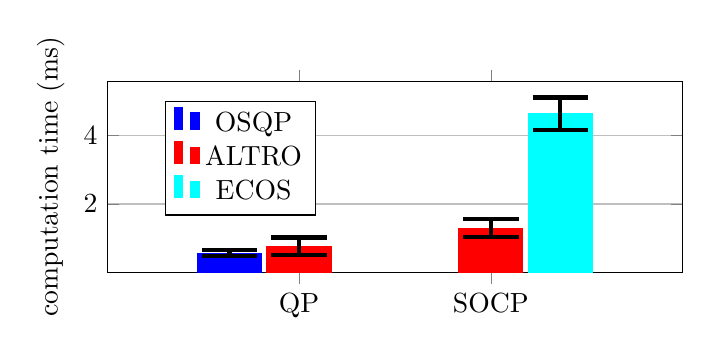 \begin{tikzpicture}
\begin{axis}[width=3.5in, height=4cm, ybar, ymajorgrids, enlarge x limits={1.0}, ylabel={computation time (ms)}, xtick={0.0,0.3}, xticklabels={QP,SOCP}, bar width={0.1}, legend style={at={(0.1,0.9)}, anchor={north west}}]
    \addplot+[color={rgb,1:red,0.0;green,0.0;blue,1.0}, fill={rgb,1:red,0.0;green,0.0;blue,1.0}, error bars/.cd, y dir=both, y explicit, error bar style={black, line width={1.5pt}}, error mark={|}, error mark options={scale={5}, line width={1.5pt}}]
        coordinates {
            (0.0,0.562) +- (0,0.089)
        }
        ;
    \addplot+[color={rgb,1:red,1.0;green,0.0;blue,0.0}, fill={rgb,1:red,1.0;green,0.0;blue,0.0}, error bars/.cd, y dir=both, y explicit, error bar style={black, line width={1.5pt}}, error mark={|}, error mark options={scale={5}, line width={1.5pt}}]
        coordinates {
            (0.0,0.762) +- (0,0.259)
            (0.3,1.292) +- (0,0.259)
        }
        ;
    \addplot+[color={rgb,1:red,0.0;green,1.0;blue,1.0}, fill={rgb,1:red,0.0;green,1.0;blue,1.0}, error bars/.cd, y dir=both, y explicit, error bar style={black, line width={1.5pt}}, error mark={|}, error mark options={scale={5}, line width={1.5pt}}]
        coordinates {
            (0.3,4.638) +- (0,0.475)
        }
        ;
    \legend{{OSQP},{ALTRO},{ECOS}}
\end{axis}
\end{tikzpicture}
